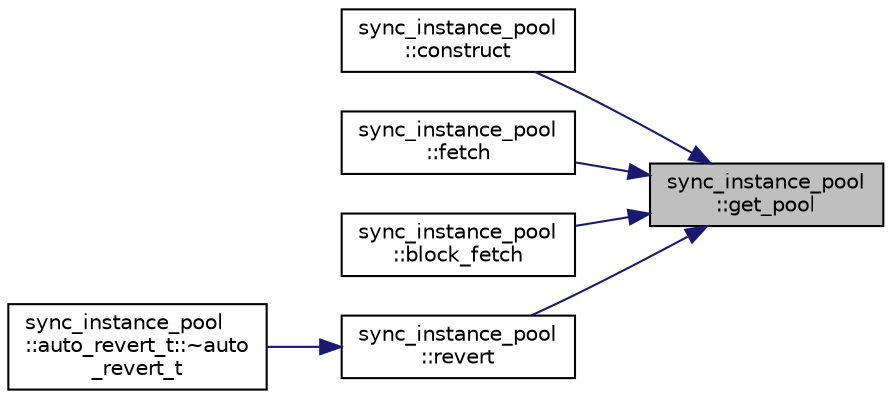 digraph "sync_instance_pool::get_pool"
{
 // LATEX_PDF_SIZE
  edge [fontname="Helvetica",fontsize="10",labelfontname="Helvetica",labelfontsize="10"];
  node [fontname="Helvetica",fontsize="10",shape=record];
  rankdir="RL";
  Node22 [label="sync_instance_pool\l::get_pool",height=0.2,width=0.4,color="black", fillcolor="grey75", style="filled", fontcolor="black",tooltip=" "];
  Node22 -> Node23 [dir="back",color="midnightblue",fontsize="10",style="solid",fontname="Helvetica"];
  Node23 [label="sync_instance_pool\l::construct",height=0.2,width=0.4,color="black", fillcolor="white", style="filled",URL="$classsync__instance__pool.html#a47233d049f711dd34b1b51cd52e6e10e",tooltip=" "];
  Node22 -> Node24 [dir="back",color="midnightblue",fontsize="10",style="solid",fontname="Helvetica"];
  Node24 [label="sync_instance_pool\l::fetch",height=0.2,width=0.4,color="black", fillcolor="white", style="filled",URL="$classsync__instance__pool.html#a9aeb1427720c1577dd1d11f1a05b4480",tooltip=" "];
  Node22 -> Node25 [dir="back",color="midnightblue",fontsize="10",style="solid",fontname="Helvetica"];
  Node25 [label="sync_instance_pool\l::block_fetch",height=0.2,width=0.4,color="black", fillcolor="white", style="filled",URL="$classsync__instance__pool.html#a7751e9000fcb16ca0d59f9ff7592dfc2",tooltip=" "];
  Node22 -> Node26 [dir="back",color="midnightblue",fontsize="10",style="solid",fontname="Helvetica"];
  Node26 [label="sync_instance_pool\l::revert",height=0.2,width=0.4,color="black", fillcolor="white", style="filled",URL="$classsync__instance__pool.html#a9941269ba9507697c45f348f3f581dbe",tooltip=" "];
  Node26 -> Node27 [dir="back",color="midnightblue",fontsize="10",style="solid",fontname="Helvetica"];
  Node27 [label="sync_instance_pool\l::auto_revert_t::~auto\l_revert_t",height=0.2,width=0.4,color="black", fillcolor="white", style="filled",URL="$classsync__instance__pool_1_1auto__revert__t.html#ac679c475cd725b83d11d36c9b0e838a4",tooltip=" "];
}
